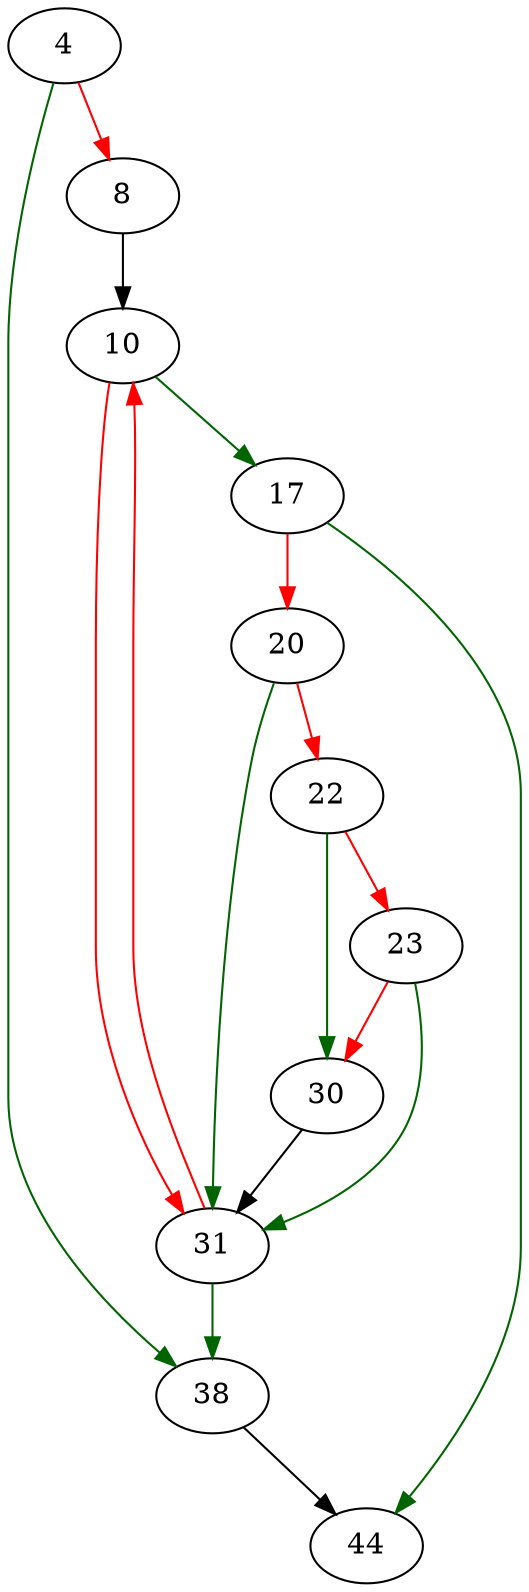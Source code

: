 strict digraph "argmatch" {
	// Node definitions.
	4 [entry=true];
	38;
	8;
	10;
	17;
	31;
	44;
	20;
	22;
	30;
	23;

	// Edge definitions.
	4 -> 38 [
		color=darkgreen
		cond=true
	];
	4 -> 8 [
		color=red
		cond=false
	];
	38 -> 44;
	8 -> 10;
	10 -> 17 [
		color=darkgreen
		cond=true
	];
	10 -> 31 [
		color=red
		cond=false
	];
	17 -> 44 [
		color=darkgreen
		cond=true
	];
	17 -> 20 [
		color=red
		cond=false
	];
	31 -> 38 [
		color=darkgreen
		cond=true
	];
	31 -> 10 [
		color=red
		cond=false
	];
	20 -> 31 [
		color=darkgreen
		cond=true
	];
	20 -> 22 [
		color=red
		cond=false
	];
	22 -> 30 [
		color=darkgreen
		cond=true
	];
	22 -> 23 [
		color=red
		cond=false
	];
	30 -> 31;
	23 -> 31 [
		color=darkgreen
		cond=true
	];
	23 -> 30 [
		color=red
		cond=false
	];
}